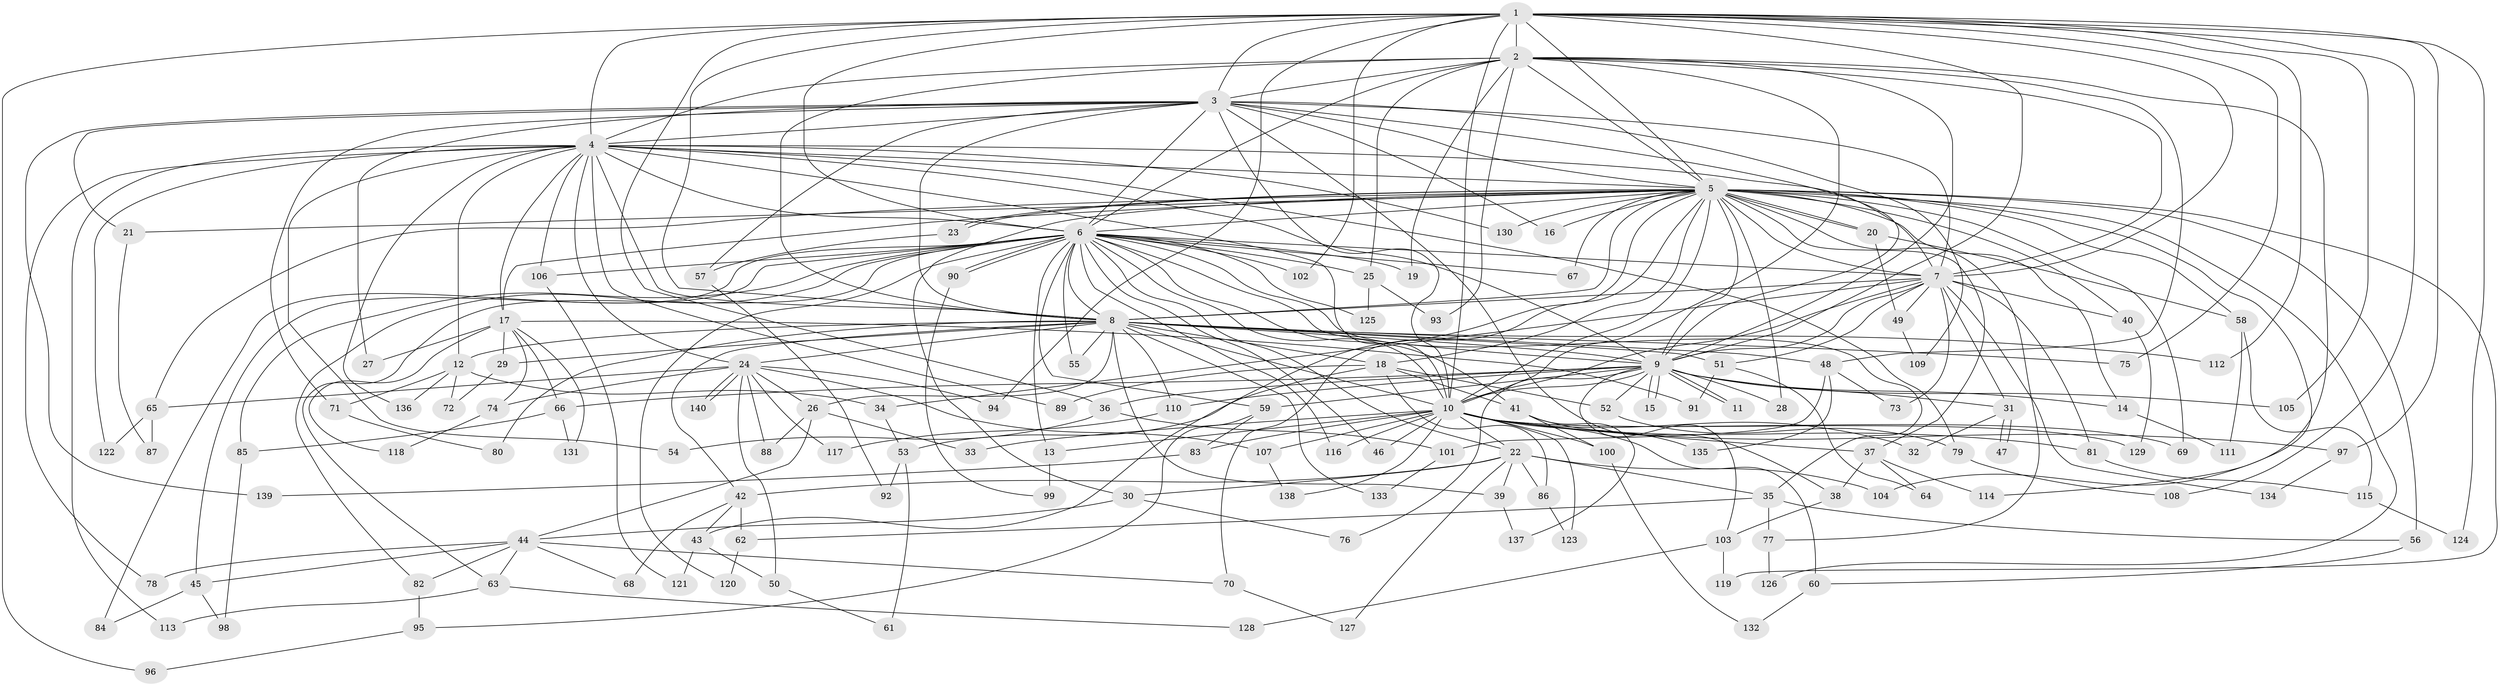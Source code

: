 // Generated by graph-tools (version 1.1) at 2025/49/03/09/25 03:49:32]
// undirected, 140 vertices, 305 edges
graph export_dot {
graph [start="1"]
  node [color=gray90,style=filled];
  1;
  2;
  3;
  4;
  5;
  6;
  7;
  8;
  9;
  10;
  11;
  12;
  13;
  14;
  15;
  16;
  17;
  18;
  19;
  20;
  21;
  22;
  23;
  24;
  25;
  26;
  27;
  28;
  29;
  30;
  31;
  32;
  33;
  34;
  35;
  36;
  37;
  38;
  39;
  40;
  41;
  42;
  43;
  44;
  45;
  46;
  47;
  48;
  49;
  50;
  51;
  52;
  53;
  54;
  55;
  56;
  57;
  58;
  59;
  60;
  61;
  62;
  63;
  64;
  65;
  66;
  67;
  68;
  69;
  70;
  71;
  72;
  73;
  74;
  75;
  76;
  77;
  78;
  79;
  80;
  81;
  82;
  83;
  84;
  85;
  86;
  87;
  88;
  89;
  90;
  91;
  92;
  93;
  94;
  95;
  96;
  97;
  98;
  99;
  100;
  101;
  102;
  103;
  104;
  105;
  106;
  107;
  108;
  109;
  110;
  111;
  112;
  113;
  114;
  115;
  116;
  117;
  118;
  119;
  120;
  121;
  122;
  123;
  124;
  125;
  126;
  127;
  128;
  129;
  130;
  131;
  132;
  133;
  134;
  135;
  136;
  137;
  138;
  139;
  140;
  1 -- 2;
  1 -- 3;
  1 -- 4;
  1 -- 5;
  1 -- 6;
  1 -- 7;
  1 -- 8;
  1 -- 9;
  1 -- 10;
  1 -- 36;
  1 -- 75;
  1 -- 94;
  1 -- 96;
  1 -- 97;
  1 -- 102;
  1 -- 105;
  1 -- 108;
  1 -- 112;
  1 -- 124;
  2 -- 3;
  2 -- 4;
  2 -- 5;
  2 -- 6;
  2 -- 7;
  2 -- 8;
  2 -- 9;
  2 -- 10;
  2 -- 19;
  2 -- 25;
  2 -- 48;
  2 -- 93;
  2 -- 104;
  3 -- 4;
  3 -- 5;
  3 -- 6;
  3 -- 7;
  3 -- 8;
  3 -- 9;
  3 -- 10;
  3 -- 16;
  3 -- 21;
  3 -- 27;
  3 -- 38;
  3 -- 57;
  3 -- 71;
  3 -- 109;
  3 -- 139;
  4 -- 5;
  4 -- 6;
  4 -- 7;
  4 -- 8;
  4 -- 9;
  4 -- 10;
  4 -- 12;
  4 -- 17;
  4 -- 24;
  4 -- 54;
  4 -- 78;
  4 -- 79;
  4 -- 89;
  4 -- 106;
  4 -- 113;
  4 -- 122;
  4 -- 130;
  4 -- 136;
  5 -- 6;
  5 -- 7;
  5 -- 8;
  5 -- 9;
  5 -- 10;
  5 -- 14;
  5 -- 16;
  5 -- 17;
  5 -- 18;
  5 -- 20;
  5 -- 20;
  5 -- 21;
  5 -- 23;
  5 -- 23;
  5 -- 28;
  5 -- 30;
  5 -- 37;
  5 -- 40;
  5 -- 43;
  5 -- 56;
  5 -- 58;
  5 -- 65;
  5 -- 67;
  5 -- 69;
  5 -- 70;
  5 -- 77;
  5 -- 114;
  5 -- 119;
  5 -- 126;
  5 -- 130;
  6 -- 7;
  6 -- 8;
  6 -- 9;
  6 -- 10;
  6 -- 13;
  6 -- 19;
  6 -- 22;
  6 -- 25;
  6 -- 35;
  6 -- 41;
  6 -- 45;
  6 -- 46;
  6 -- 55;
  6 -- 59;
  6 -- 63;
  6 -- 67;
  6 -- 82;
  6 -- 84;
  6 -- 85;
  6 -- 90;
  6 -- 90;
  6 -- 102;
  6 -- 106;
  6 -- 116;
  6 -- 120;
  6 -- 125;
  7 -- 8;
  7 -- 9;
  7 -- 10;
  7 -- 31;
  7 -- 34;
  7 -- 40;
  7 -- 49;
  7 -- 51;
  7 -- 73;
  7 -- 81;
  7 -- 134;
  8 -- 9;
  8 -- 10;
  8 -- 12;
  8 -- 18;
  8 -- 24;
  8 -- 26;
  8 -- 29;
  8 -- 39;
  8 -- 42;
  8 -- 48;
  8 -- 51;
  8 -- 55;
  8 -- 75;
  8 -- 80;
  8 -- 110;
  8 -- 112;
  8 -- 133;
  9 -- 10;
  9 -- 11;
  9 -- 11;
  9 -- 14;
  9 -- 15;
  9 -- 15;
  9 -- 28;
  9 -- 31;
  9 -- 36;
  9 -- 52;
  9 -- 59;
  9 -- 66;
  9 -- 76;
  9 -- 103;
  9 -- 105;
  9 -- 110;
  10 -- 13;
  10 -- 22;
  10 -- 32;
  10 -- 33;
  10 -- 37;
  10 -- 46;
  10 -- 60;
  10 -- 69;
  10 -- 81;
  10 -- 83;
  10 -- 97;
  10 -- 100;
  10 -- 107;
  10 -- 116;
  10 -- 123;
  10 -- 129;
  10 -- 138;
  12 -- 34;
  12 -- 71;
  12 -- 72;
  12 -- 136;
  13 -- 99;
  14 -- 111;
  17 -- 27;
  17 -- 29;
  17 -- 66;
  17 -- 74;
  17 -- 91;
  17 -- 118;
  17 -- 131;
  18 -- 41;
  18 -- 52;
  18 -- 53;
  18 -- 86;
  18 -- 89;
  20 -- 49;
  20 -- 58;
  21 -- 87;
  22 -- 30;
  22 -- 35;
  22 -- 39;
  22 -- 42;
  22 -- 86;
  22 -- 104;
  22 -- 127;
  23 -- 57;
  24 -- 26;
  24 -- 50;
  24 -- 65;
  24 -- 74;
  24 -- 88;
  24 -- 94;
  24 -- 107;
  24 -- 117;
  24 -- 140;
  24 -- 140;
  25 -- 93;
  25 -- 125;
  26 -- 33;
  26 -- 44;
  26 -- 88;
  29 -- 72;
  30 -- 44;
  30 -- 76;
  31 -- 32;
  31 -- 47;
  31 -- 47;
  34 -- 53;
  35 -- 56;
  35 -- 62;
  35 -- 77;
  36 -- 54;
  36 -- 101;
  37 -- 38;
  37 -- 64;
  37 -- 114;
  38 -- 103;
  39 -- 137;
  40 -- 129;
  41 -- 100;
  41 -- 135;
  41 -- 137;
  42 -- 43;
  42 -- 62;
  42 -- 68;
  43 -- 50;
  43 -- 121;
  44 -- 45;
  44 -- 63;
  44 -- 68;
  44 -- 70;
  44 -- 78;
  44 -- 82;
  45 -- 84;
  45 -- 98;
  48 -- 73;
  48 -- 101;
  48 -- 135;
  49 -- 109;
  50 -- 61;
  51 -- 64;
  51 -- 91;
  52 -- 79;
  53 -- 61;
  53 -- 92;
  56 -- 60;
  57 -- 92;
  58 -- 111;
  58 -- 115;
  59 -- 83;
  59 -- 95;
  60 -- 132;
  62 -- 120;
  63 -- 113;
  63 -- 128;
  65 -- 87;
  65 -- 122;
  66 -- 85;
  66 -- 131;
  70 -- 127;
  71 -- 80;
  74 -- 118;
  77 -- 126;
  79 -- 108;
  81 -- 115;
  82 -- 95;
  83 -- 139;
  85 -- 98;
  86 -- 123;
  90 -- 99;
  95 -- 96;
  97 -- 134;
  100 -- 132;
  101 -- 133;
  103 -- 119;
  103 -- 128;
  106 -- 121;
  107 -- 138;
  110 -- 117;
  115 -- 124;
}

